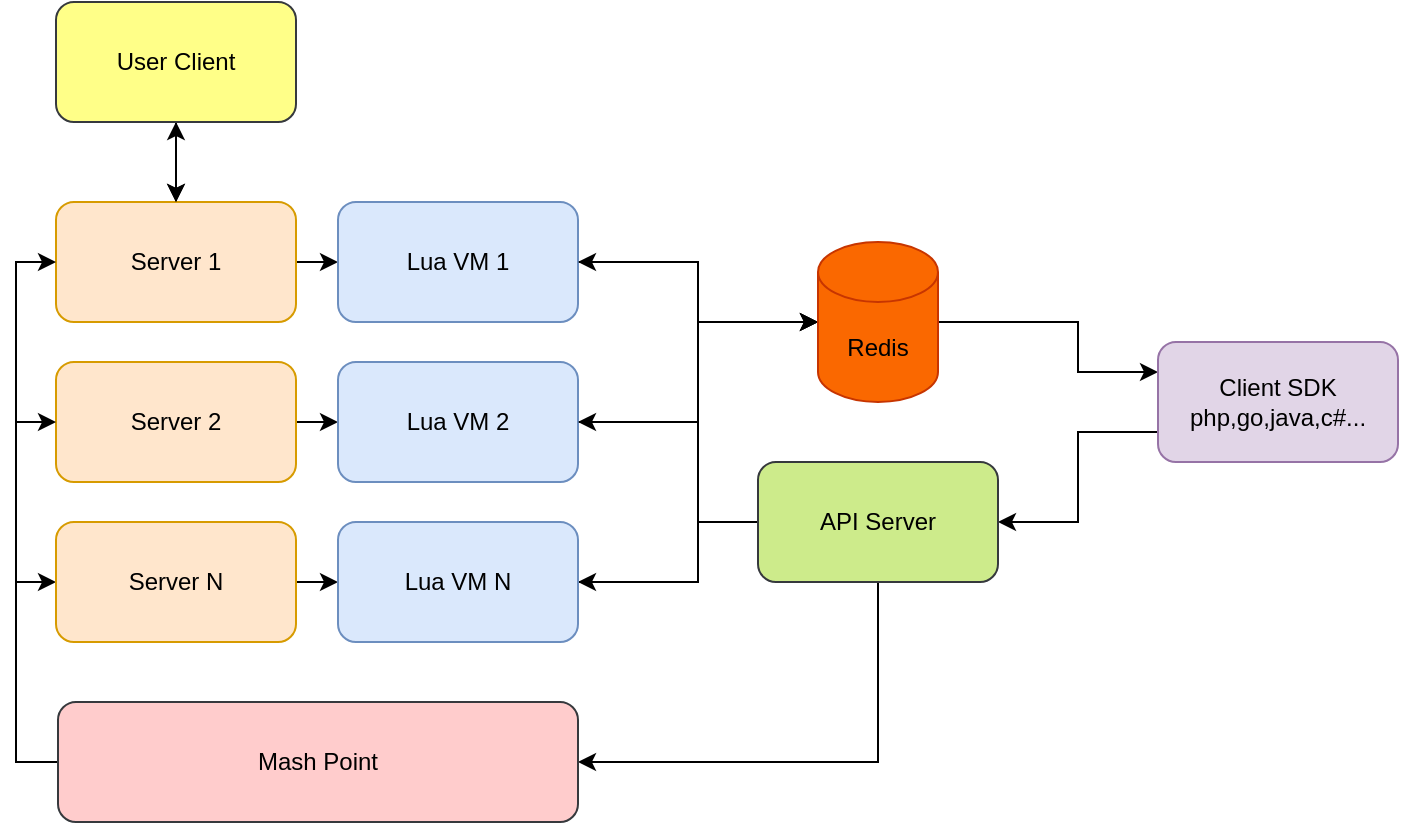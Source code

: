 <mxfile version="17.2.2" type="device"><diagram id="Z1GwyyVMuUKhtQMAVy9H" name="第 1 页"><mxGraphModel dx="1426" dy="747" grid="1" gridSize="10" guides="1" tooltips="1" connect="1" arrows="1" fold="1" page="1" pageScale="1" pageWidth="827" pageHeight="1169" math="0" shadow="0"><root><mxCell id="0"/><mxCell id="1" parent="0"/><mxCell id="3WEi0HYEtHAem8nGTcju-12" style="edgeStyle=orthogonalEdgeStyle;rounded=0;orthogonalLoop=1;jettySize=auto;html=1;exitX=1;exitY=0.5;exitDx=0;exitDy=0;" parent="1" source="3WEi0HYEtHAem8nGTcju-4" target="3WEi0HYEtHAem8nGTcju-5" edge="1"><mxGeometry relative="1" as="geometry"/></mxCell><mxCell id="3WEi0HYEtHAem8nGTcju-35" style="edgeStyle=orthogonalEdgeStyle;rounded=0;orthogonalLoop=1;jettySize=auto;html=1;" parent="1" source="3WEi0HYEtHAem8nGTcju-4" edge="1"><mxGeometry relative="1" as="geometry"><mxPoint x="159" y="150" as="targetPoint"/></mxGeometry></mxCell><mxCell id="3WEi0HYEtHAem8nGTcju-37" style="edgeStyle=orthogonalEdgeStyle;rounded=0;orthogonalLoop=1;jettySize=auto;html=1;entryX=0.5;entryY=1;entryDx=0;entryDy=0;" parent="1" source="3WEi0HYEtHAem8nGTcju-4" target="3WEi0HYEtHAem8nGTcju-33" edge="1"><mxGeometry relative="1" as="geometry"/></mxCell><mxCell id="3WEi0HYEtHAem8nGTcju-4" value="Server 1" style="rounded=1;whiteSpace=wrap;html=1;fillColor=#ffe6cc;strokeColor=#d79b00;" parent="1" vertex="1"><mxGeometry x="99" y="210" width="120" height="60" as="geometry"/></mxCell><mxCell id="3WEi0HYEtHAem8nGTcju-20" style="edgeStyle=orthogonalEdgeStyle;rounded=0;orthogonalLoop=1;jettySize=auto;html=1;entryX=0;entryY=0.5;entryDx=0;entryDy=0;entryPerimeter=0;" parent="1" source="3WEi0HYEtHAem8nGTcju-5" target="3WEi0HYEtHAem8nGTcju-18" edge="1"><mxGeometry relative="1" as="geometry"/></mxCell><mxCell id="3WEi0HYEtHAem8nGTcju-5" value="Lua VM 1" style="rounded=1;whiteSpace=wrap;html=1;fillColor=#dae8fc;strokeColor=#6c8ebf;" parent="1" vertex="1"><mxGeometry x="240" y="210" width="120" height="60" as="geometry"/></mxCell><mxCell id="3WEi0HYEtHAem8nGTcju-13" style="edgeStyle=orthogonalEdgeStyle;rounded=0;orthogonalLoop=1;jettySize=auto;html=1;exitX=1;exitY=0.5;exitDx=0;exitDy=0;entryX=0;entryY=0.5;entryDx=0;entryDy=0;" parent="1" source="3WEi0HYEtHAem8nGTcju-6" target="3WEi0HYEtHAem8nGTcju-7" edge="1"><mxGeometry relative="1" as="geometry"/></mxCell><mxCell id="3WEi0HYEtHAem8nGTcju-6" value="Server 2" style="rounded=1;whiteSpace=wrap;html=1;fillColor=#ffe6cc;strokeColor=#d79b00;" parent="1" vertex="1"><mxGeometry x="99" y="290" width="120" height="60" as="geometry"/></mxCell><mxCell id="3WEi0HYEtHAem8nGTcju-21" style="edgeStyle=orthogonalEdgeStyle;rounded=0;orthogonalLoop=1;jettySize=auto;html=1;entryX=0;entryY=0.5;entryDx=0;entryDy=0;entryPerimeter=0;" parent="1" source="3WEi0HYEtHAem8nGTcju-7" target="3WEi0HYEtHAem8nGTcju-18" edge="1"><mxGeometry relative="1" as="geometry"/></mxCell><mxCell id="3WEi0HYEtHAem8nGTcju-7" value="Lua VM 2" style="rounded=1;whiteSpace=wrap;html=1;fillColor=#dae8fc;strokeColor=#6c8ebf;" parent="1" vertex="1"><mxGeometry x="240" y="290" width="120" height="60" as="geometry"/></mxCell><mxCell id="3WEi0HYEtHAem8nGTcju-25" style="edgeStyle=orthogonalEdgeStyle;rounded=0;orthogonalLoop=1;jettySize=auto;html=1;entryX=1;entryY=0.5;entryDx=0;entryDy=0;exitX=0.5;exitY=1;exitDx=0;exitDy=0;" parent="1" source="3WEi0HYEtHAem8nGTcju-8" target="3WEi0HYEtHAem8nGTcju-9" edge="1"><mxGeometry relative="1" as="geometry"><Array as="points"><mxPoint x="510" y="490"/></Array></mxGeometry></mxCell><mxCell id="Prgg5dDdW1OiTCZVPZDH-2" style="edgeStyle=orthogonalEdgeStyle;rounded=0;orthogonalLoop=1;jettySize=auto;html=1;exitX=0;exitY=0.75;exitDx=0;exitDy=0;" edge="1" parent="1" source="3WEi0HYEtHAem8nGTcju-26" target="3WEi0HYEtHAem8nGTcju-8"><mxGeometry relative="1" as="geometry"/></mxCell><mxCell id="Prgg5dDdW1OiTCZVPZDH-6" style="edgeStyle=orthogonalEdgeStyle;rounded=0;orthogonalLoop=1;jettySize=auto;html=1;entryX=1;entryY=0.5;entryDx=0;entryDy=0;" edge="1" parent="1" source="3WEi0HYEtHAem8nGTcju-8" target="3WEi0HYEtHAem8nGTcju-5"><mxGeometry relative="1" as="geometry"><Array as="points"><mxPoint x="420" y="370"/><mxPoint x="420" y="240"/></Array></mxGeometry></mxCell><mxCell id="Prgg5dDdW1OiTCZVPZDH-7" style="edgeStyle=orthogonalEdgeStyle;rounded=0;orthogonalLoop=1;jettySize=auto;html=1;entryX=1;entryY=0.5;entryDx=0;entryDy=0;" edge="1" parent="1" source="3WEi0HYEtHAem8nGTcju-8" target="3WEi0HYEtHAem8nGTcju-7"><mxGeometry relative="1" as="geometry"><Array as="points"><mxPoint x="420" y="370"/><mxPoint x="420" y="320"/></Array></mxGeometry></mxCell><mxCell id="Prgg5dDdW1OiTCZVPZDH-8" style="edgeStyle=orthogonalEdgeStyle;rounded=0;orthogonalLoop=1;jettySize=auto;html=1;entryX=1;entryY=0.5;entryDx=0;entryDy=0;" edge="1" parent="1" source="3WEi0HYEtHAem8nGTcju-8" target="3WEi0HYEtHAem8nGTcju-11"><mxGeometry relative="1" as="geometry"><Array as="points"><mxPoint x="420" y="370"/><mxPoint x="420" y="400"/></Array></mxGeometry></mxCell><mxCell id="3WEi0HYEtHAem8nGTcju-8" value="API Server" style="rounded=1;whiteSpace=wrap;html=1;fillColor=#cdeb8b;strokeColor=#36393d;" parent="1" vertex="1"><mxGeometry x="450" y="340" width="120" height="60" as="geometry"/></mxCell><mxCell id="3WEi0HYEtHAem8nGTcju-30" style="edgeStyle=orthogonalEdgeStyle;rounded=0;orthogonalLoop=1;jettySize=auto;html=1;entryX=0;entryY=0.5;entryDx=0;entryDy=0;" parent="1" source="3WEi0HYEtHAem8nGTcju-9" target="3WEi0HYEtHAem8nGTcju-4" edge="1"><mxGeometry relative="1" as="geometry"><mxPoint x="70" y="260" as="targetPoint"/><Array as="points"><mxPoint x="79" y="490"/><mxPoint x="79" y="240"/></Array></mxGeometry></mxCell><mxCell id="3WEi0HYEtHAem8nGTcju-31" style="edgeStyle=orthogonalEdgeStyle;rounded=0;orthogonalLoop=1;jettySize=auto;html=1;entryX=0;entryY=0.5;entryDx=0;entryDy=0;" parent="1" source="3WEi0HYEtHAem8nGTcju-9" target="3WEi0HYEtHAem8nGTcju-6" edge="1"><mxGeometry relative="1" as="geometry"><Array as="points"><mxPoint x="79" y="490"/><mxPoint x="79" y="320"/></Array></mxGeometry></mxCell><mxCell id="3WEi0HYEtHAem8nGTcju-32" style="edgeStyle=orthogonalEdgeStyle;rounded=0;orthogonalLoop=1;jettySize=auto;html=1;entryX=0;entryY=0.5;entryDx=0;entryDy=0;" parent="1" source="3WEi0HYEtHAem8nGTcju-9" target="3WEi0HYEtHAem8nGTcju-10" edge="1"><mxGeometry relative="1" as="geometry"><Array as="points"><mxPoint x="79" y="490"/><mxPoint x="79" y="400"/></Array></mxGeometry></mxCell><mxCell id="3WEi0HYEtHAem8nGTcju-9" value="Mash Point" style="rounded=1;whiteSpace=wrap;html=1;fillColor=#ffcccc;strokeColor=#36393d;" parent="1" vertex="1"><mxGeometry x="100" y="460" width="260" height="60" as="geometry"/></mxCell><mxCell id="3WEi0HYEtHAem8nGTcju-14" style="edgeStyle=orthogonalEdgeStyle;rounded=0;orthogonalLoop=1;jettySize=auto;html=1;exitX=1;exitY=0.5;exitDx=0;exitDy=0;entryX=0;entryY=0.5;entryDx=0;entryDy=0;" parent="1" source="3WEi0HYEtHAem8nGTcju-10" target="3WEi0HYEtHAem8nGTcju-11" edge="1"><mxGeometry relative="1" as="geometry"/></mxCell><mxCell id="3WEi0HYEtHAem8nGTcju-10" value="Server N" style="rounded=1;whiteSpace=wrap;html=1;fillColor=#ffe6cc;strokeColor=#d79b00;" parent="1" vertex="1"><mxGeometry x="99" y="370" width="120" height="60" as="geometry"/></mxCell><mxCell id="3WEi0HYEtHAem8nGTcju-22" style="edgeStyle=orthogonalEdgeStyle;rounded=0;orthogonalLoop=1;jettySize=auto;html=1;entryX=0;entryY=0.5;entryDx=0;entryDy=0;entryPerimeter=0;" parent="1" source="3WEi0HYEtHAem8nGTcju-11" target="3WEi0HYEtHAem8nGTcju-18" edge="1"><mxGeometry relative="1" as="geometry"><mxPoint x="439" y="370" as="targetPoint"/></mxGeometry></mxCell><mxCell id="3WEi0HYEtHAem8nGTcju-11" value="Lua VM N" style="rounded=1;whiteSpace=wrap;html=1;fillColor=#dae8fc;strokeColor=#6c8ebf;" parent="1" vertex="1"><mxGeometry x="240" y="370" width="120" height="60" as="geometry"/></mxCell><mxCell id="Prgg5dDdW1OiTCZVPZDH-5" style="edgeStyle=orthogonalEdgeStyle;rounded=0;orthogonalLoop=1;jettySize=auto;html=1;entryX=0;entryY=0.25;entryDx=0;entryDy=0;" edge="1" parent="1" source="3WEi0HYEtHAem8nGTcju-18" target="3WEi0HYEtHAem8nGTcju-26"><mxGeometry relative="1" as="geometry"><Array as="points"><mxPoint x="610" y="270"/><mxPoint x="610" y="295"/></Array></mxGeometry></mxCell><mxCell id="3WEi0HYEtHAem8nGTcju-18" value="Redis" style="shape=cylinder3;whiteSpace=wrap;html=1;boundedLbl=1;backgroundOutline=1;size=15;fillColor=#fa6800;fontColor=#000000;strokeColor=#C73500;" parent="1" vertex="1"><mxGeometry x="480" y="230" width="60" height="80" as="geometry"/></mxCell><mxCell id="3WEi0HYEtHAem8nGTcju-26" value="Client SDK&lt;br&gt;php,go,java,c#..." style="rounded=1;whiteSpace=wrap;html=1;fillColor=#e1d5e7;strokeColor=#9673a6;" parent="1" vertex="1"><mxGeometry x="650" y="280" width="120" height="60" as="geometry"/></mxCell><mxCell id="3WEi0HYEtHAem8nGTcju-34" style="edgeStyle=orthogonalEdgeStyle;rounded=0;orthogonalLoop=1;jettySize=auto;html=1;entryX=0.5;entryY=0;entryDx=0;entryDy=0;" parent="1" source="3WEi0HYEtHAem8nGTcju-33" target="3WEi0HYEtHAem8nGTcju-4" edge="1"><mxGeometry relative="1" as="geometry"/></mxCell><mxCell id="3WEi0HYEtHAem8nGTcju-36" value="" style="edgeStyle=orthogonalEdgeStyle;rounded=0;orthogonalLoop=1;jettySize=auto;html=1;exitX=0.5;exitY=1;exitDx=0;exitDy=0;" parent="1" source="3WEi0HYEtHAem8nGTcju-33" target="3WEi0HYEtHAem8nGTcju-4" edge="1"><mxGeometry relative="1" as="geometry"><mxPoint x="159" y="160" as="sourcePoint"/></mxGeometry></mxCell><mxCell id="3WEi0HYEtHAem8nGTcju-33" value="User Client" style="rounded=1;whiteSpace=wrap;html=1;fillColor=#ffff88;strokeColor=#36393d;" parent="1" vertex="1"><mxGeometry x="99" y="110" width="120" height="60" as="geometry"/></mxCell></root></mxGraphModel></diagram></mxfile>